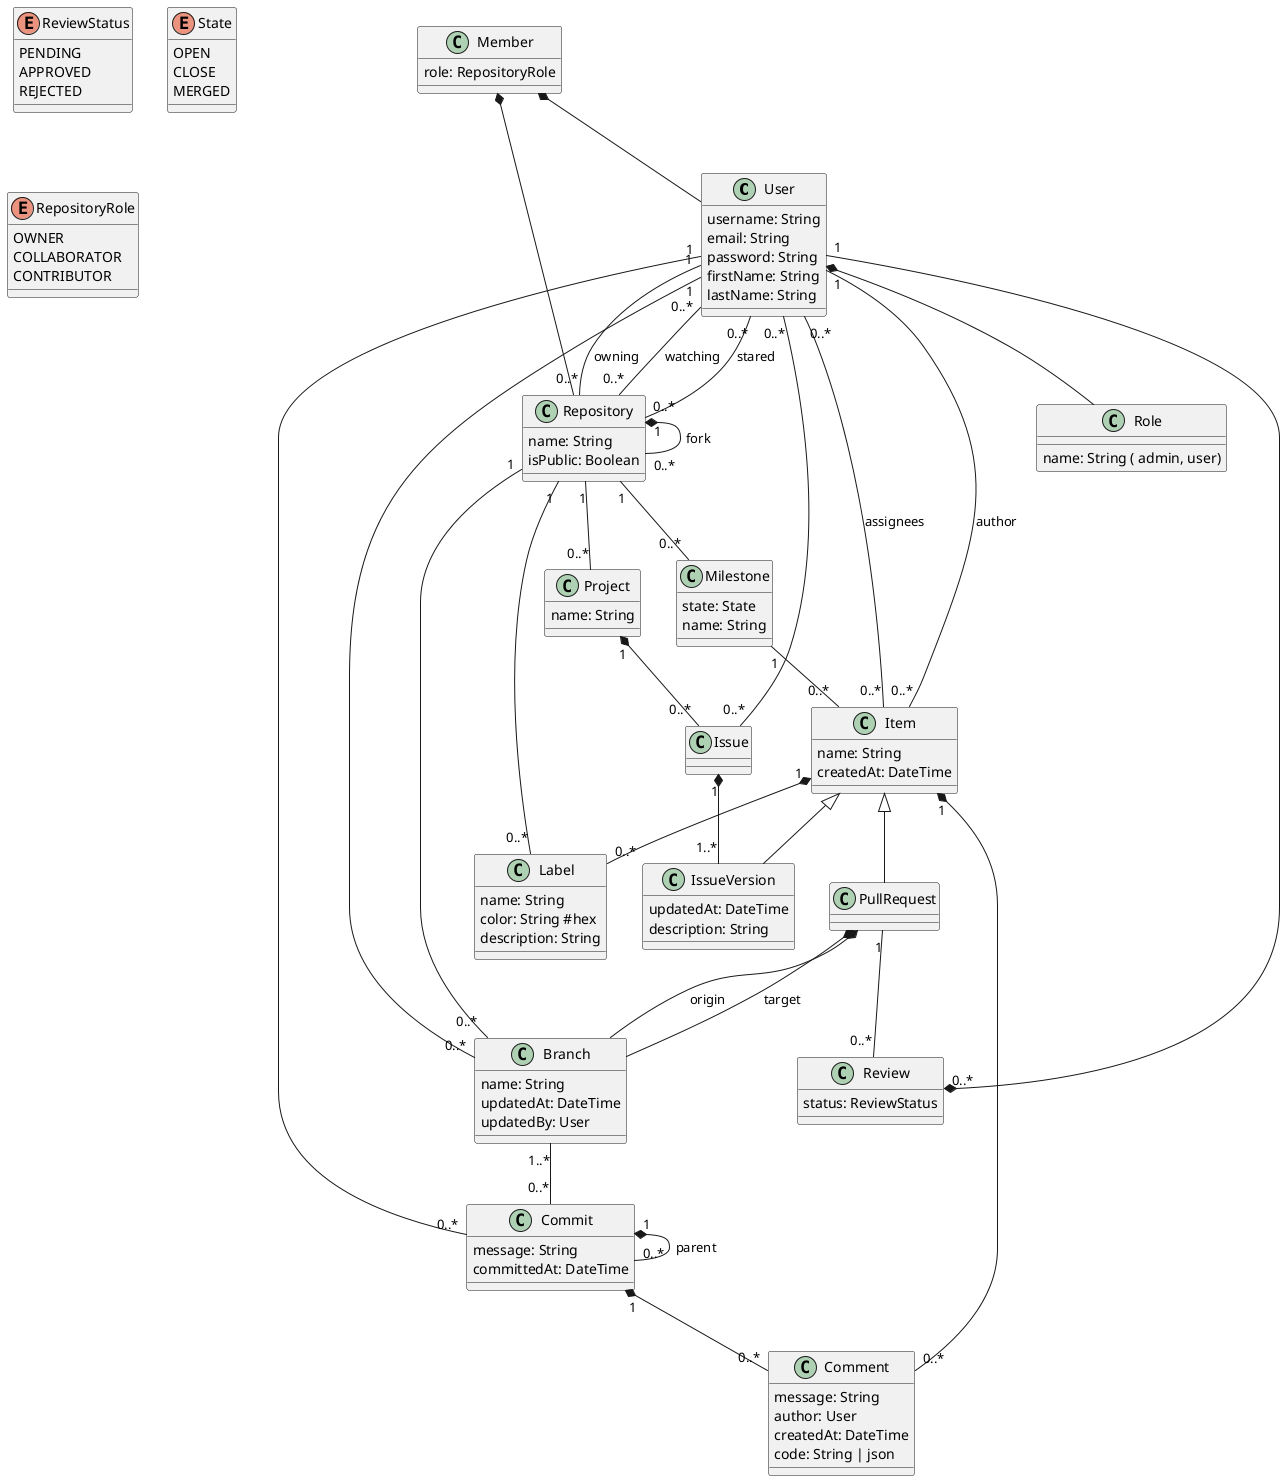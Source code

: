 @startuml
class User {
    username: String
    email: String
    password: String
    firstName: String
    lastName: String
}

class Role {
    name: String ( admin, user)
}

class Member {
    role: RepositoryRole
}

class Repository {
    name: String
    isPublic: Boolean
}

class Review {
    status: ReviewStatus
}

class Branch {
    name: String
    updatedAt: DateTime
    updatedBy: User
}

class Milestone {
    state: State
    name: String
}

class Project {
    name: String
}

class Issue {}

class PullRequest {}

class Commit {
    message: String
    committedAt: DateTime
}

class IssueVersion {
    updatedAt: DateTime
    description: String
}

class Comment {
    message: String
    author: User
    createdAt: DateTime
    code: String | json
}
class Item {
    name: String
    createdAt: DateTime
}
class Label {
    name: String
    color: String #hex
    description: String
}

enum ReviewStatus {
    PENDING
    APPROVED
    REJECTED
}

enum State {
    OPEN
    CLOSE
    MERGED
}
enum RepositoryRole {
    OWNER
    COLLABORATOR
    CONTRIBUTOR
}

Member *-- User
Member *-- Repository

User *-- Role
User "0..*" -- "0..*" Repository: watching
User "0..*" -- "0..*" Repository: stared
User "1" -- "0..*" Repository: owning
User "1" -- "0..*" Branch

User "0..*" -- "0..*" Issue
User "1" -- "0..*" Commit

User "1" -- "0..*" Item: author
Item "0..*" -- "0..*" User: assignees

User "1" --* "0..*" Review
PullRequest "1" -- "0..*" Review

Repository "1" *-- "0..*" Repository : fork
Repository  "1" -- "0..*" Branch
Repository  "1" -- "0..*" Milestone
Repository  "1" -- "0..*" Project
Repository  "1" -- "0..*" Label

Item <|-- IssueVersion
Item <|-- PullRequest
Milestone "1" -- "0..*" Item
Item "1" *-- "0..*" Comment
Item "1" *-- "0..*" Label

Branch "1..*" -- "0..*" Commit
Commit "1" *-- "0..*" Commit : parent
Commit "1" *-- "0..*" Comment

PullRequest *-- Branch: origin
PullRequest *-- Branch: target

Project "1" *-- "0..*" Issue
Issue "1" *-- "1..*" IssueVersion


@enduml